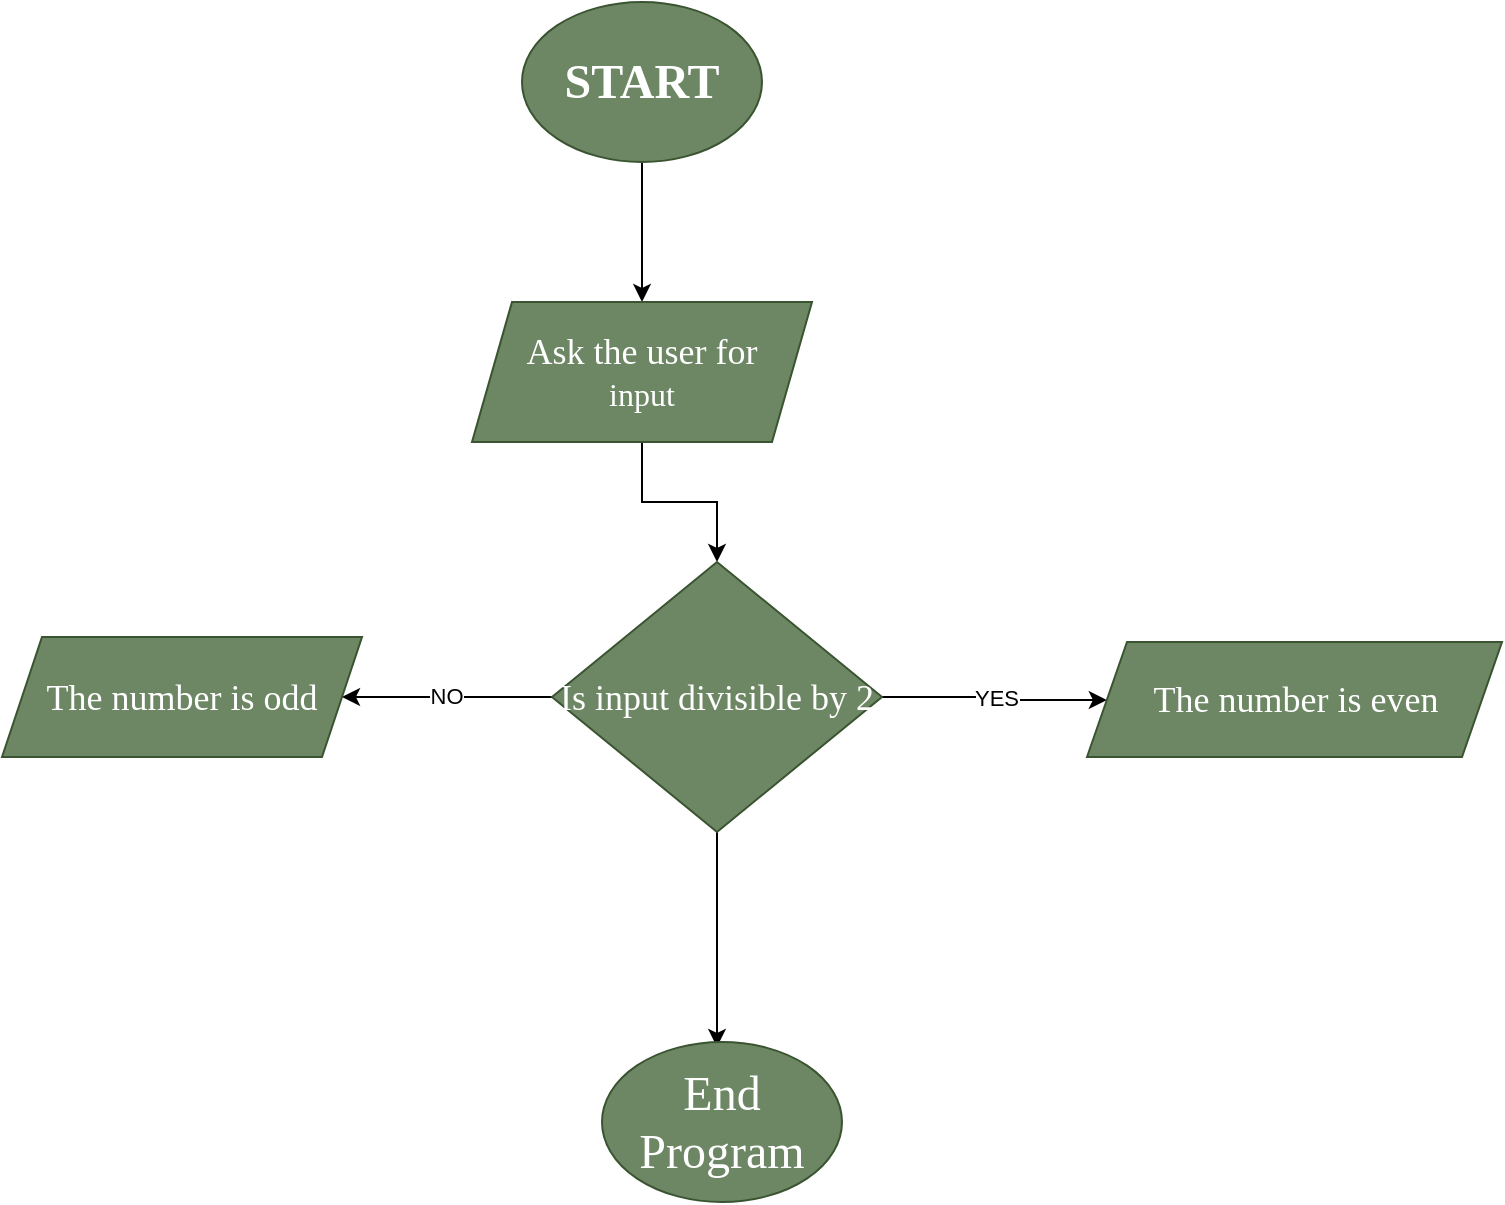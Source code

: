 <mxfile version="27.1.6">
  <diagram name="Page-1" id="u_5HuXUxDGT3kpWRaeYG">
    <mxGraphModel dx="665" dy="495" grid="1" gridSize="10" guides="1" tooltips="1" connect="1" arrows="1" fold="1" page="1" pageScale="1" pageWidth="850" pageHeight="1100" math="0" shadow="0">
      <root>
        <mxCell id="0" />
        <mxCell id="1" parent="0" />
        <mxCell id="gZOOGmfuJGryA1Dxe4T--4" value="" style="edgeStyle=orthogonalEdgeStyle;rounded=0;orthogonalLoop=1;jettySize=auto;html=1;" edge="1" parent="1" source="gZOOGmfuJGryA1Dxe4T--2" target="gZOOGmfuJGryA1Dxe4T--3">
          <mxGeometry relative="1" as="geometry" />
        </mxCell>
        <mxCell id="gZOOGmfuJGryA1Dxe4T--2" value="&lt;h1&gt;&lt;font face=&quot;Comic Sans MS&quot;&gt;START&lt;/font&gt;&lt;/h1&gt;" style="ellipse;whiteSpace=wrap;html=1;fillColor=#6d8764;fontColor=#ffffff;strokeColor=#3A5431;" vertex="1" parent="1">
          <mxGeometry x="290" y="90" width="120" height="80" as="geometry" />
        </mxCell>
        <mxCell id="gZOOGmfuJGryA1Dxe4T--6" value="" style="edgeStyle=orthogonalEdgeStyle;rounded=0;orthogonalLoop=1;jettySize=auto;html=1;" edge="1" parent="1" source="gZOOGmfuJGryA1Dxe4T--3" target="gZOOGmfuJGryA1Dxe4T--5">
          <mxGeometry relative="1" as="geometry" />
        </mxCell>
        <mxCell id="gZOOGmfuJGryA1Dxe4T--3" value="&lt;font style=&quot;font-size: 18px;&quot; face=&quot;Comic Sans MS&quot;&gt;Ask the user for&lt;/font&gt;&lt;div&gt;&lt;font size=&quot;3&quot; face=&quot;Comic Sans MS&quot;&gt;input&lt;/font&gt;&lt;/div&gt;" style="shape=parallelogram;perimeter=parallelogramPerimeter;whiteSpace=wrap;html=1;fixedSize=1;fillColor=#6d8764;strokeColor=#3A5431;fontColor=#ffffff;" vertex="1" parent="1">
          <mxGeometry x="265" y="240" width="170" height="70" as="geometry" />
        </mxCell>
        <mxCell id="gZOOGmfuJGryA1Dxe4T--10" value="" style="edgeStyle=orthogonalEdgeStyle;rounded=0;orthogonalLoop=1;jettySize=auto;html=1;" edge="1" parent="1" source="gZOOGmfuJGryA1Dxe4T--5" target="gZOOGmfuJGryA1Dxe4T--9">
          <mxGeometry relative="1" as="geometry">
            <Array as="points">
              <mxPoint x="521" y="438" />
              <mxPoint x="521" y="439" />
            </Array>
          </mxGeometry>
        </mxCell>
        <mxCell id="gZOOGmfuJGryA1Dxe4T--11" value="YES" style="edgeLabel;html=1;align=center;verticalAlign=middle;resizable=0;points=[];" vertex="1" connectable="0" parent="gZOOGmfuJGryA1Dxe4T--10">
          <mxGeometry x="0.02" y="1" relative="1" as="geometry">
            <mxPoint as="offset" />
          </mxGeometry>
        </mxCell>
        <mxCell id="gZOOGmfuJGryA1Dxe4T--13" value="" style="edgeStyle=orthogonalEdgeStyle;rounded=0;orthogonalLoop=1;jettySize=auto;html=1;" edge="1" parent="1" source="gZOOGmfuJGryA1Dxe4T--5">
          <mxGeometry relative="1" as="geometry">
            <mxPoint x="387.5" y="612.5" as="targetPoint" />
          </mxGeometry>
        </mxCell>
        <mxCell id="gZOOGmfuJGryA1Dxe4T--17" value="" style="edgeStyle=orthogonalEdgeStyle;rounded=0;orthogonalLoop=1;jettySize=auto;html=1;" edge="1" parent="1" source="gZOOGmfuJGryA1Dxe4T--5" target="gZOOGmfuJGryA1Dxe4T--16">
          <mxGeometry relative="1" as="geometry" />
        </mxCell>
        <mxCell id="gZOOGmfuJGryA1Dxe4T--18" value="NO" style="edgeLabel;html=1;align=center;verticalAlign=middle;resizable=0;points=[];" vertex="1" connectable="0" parent="gZOOGmfuJGryA1Dxe4T--17">
          <mxGeometry x="0.014" y="-1" relative="1" as="geometry">
            <mxPoint as="offset" />
          </mxGeometry>
        </mxCell>
        <mxCell id="gZOOGmfuJGryA1Dxe4T--5" value="&lt;font style=&quot;font-size: 18px;&quot; face=&quot;Comic Sans MS&quot;&gt;Is input divisible by 2&lt;/font&gt;" style="rhombus;whiteSpace=wrap;html=1;fillColor=#6d8764;strokeColor=#3A5431;fontColor=#ffffff;" vertex="1" parent="1">
          <mxGeometry x="305" y="370" width="165" height="135" as="geometry" />
        </mxCell>
        <mxCell id="gZOOGmfuJGryA1Dxe4T--9" value="&lt;font style=&quot;font-size: 18px;&quot; face=&quot;Comic Sans MS&quot;&gt;The number is even&lt;/font&gt;" style="shape=parallelogram;perimeter=parallelogramPerimeter;whiteSpace=wrap;html=1;fixedSize=1;fillColor=#6d8764;strokeColor=#3A5431;fontColor=#ffffff;" vertex="1" parent="1">
          <mxGeometry x="572.5" y="410" width="207.5" height="57.5" as="geometry" />
        </mxCell>
        <mxCell id="gZOOGmfuJGryA1Dxe4T--14" value="&lt;font style=&quot;font-size: 24px;&quot; face=&quot;Comic Sans MS&quot;&gt;End Program&lt;/font&gt;" style="ellipse;whiteSpace=wrap;html=1;fillColor=#6d8764;fontColor=#ffffff;strokeColor=#3A5431;" vertex="1" parent="1">
          <mxGeometry x="330" y="610" width="120" height="80" as="geometry" />
        </mxCell>
        <mxCell id="gZOOGmfuJGryA1Dxe4T--16" value="&lt;font style=&quot;font-size: 18px;&quot; face=&quot;Comic Sans MS&quot;&gt;The number is odd&lt;/font&gt;" style="shape=parallelogram;perimeter=parallelogramPerimeter;whiteSpace=wrap;html=1;fixedSize=1;fillColor=#6d8764;fontColor=#ffffff;strokeColor=#3A5431;" vertex="1" parent="1">
          <mxGeometry x="30" y="407.5" width="180" height="60" as="geometry" />
        </mxCell>
      </root>
    </mxGraphModel>
  </diagram>
</mxfile>
